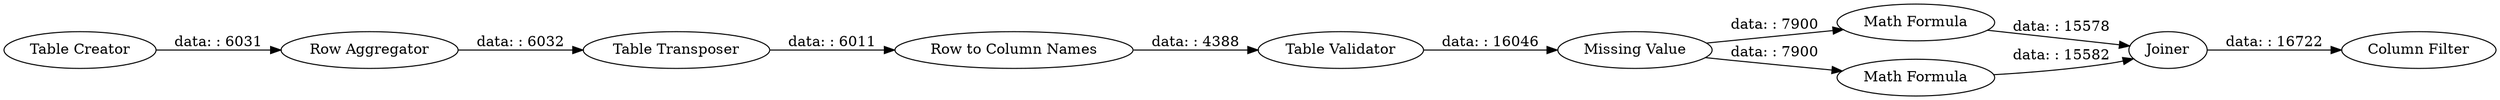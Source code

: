 digraph {
	"-2554527041244162082_6" [label="Math Formula"]
	"-2554527041244162082_12" [label=Joiner]
	"-2554527041244162082_4" [label="Table Transposer"]
	"-2554527041244162082_9" [label="Table Validator"]
	"-2554527041244162082_3" [label="Math Formula"]
	"-2554527041244162082_5" [label="Row to Column Names"]
	"-2554527041244162082_2" [label="Row Aggregator"]
	"-2554527041244162082_10" [label="Missing Value"]
	"-2554527041244162082_13" [label="Column Filter"]
	"-2554527041244162082_8" [label="Table Creator"]
	"-2554527041244162082_4" -> "-2554527041244162082_5" [label="data: : 6011"]
	"-2554527041244162082_12" -> "-2554527041244162082_13" [label="data: : 16722"]
	"-2554527041244162082_6" -> "-2554527041244162082_12" [label="data: : 15578"]
	"-2554527041244162082_10" -> "-2554527041244162082_6" [label="data: : 7900"]
	"-2554527041244162082_2" -> "-2554527041244162082_4" [label="data: : 6032"]
	"-2554527041244162082_10" -> "-2554527041244162082_3" [label="data: : 7900"]
	"-2554527041244162082_9" -> "-2554527041244162082_10" [label="data: : 16046"]
	"-2554527041244162082_5" -> "-2554527041244162082_9" [label="data: : 4388"]
	"-2554527041244162082_3" -> "-2554527041244162082_12" [label="data: : 15582"]
	"-2554527041244162082_8" -> "-2554527041244162082_2" [label="data: : 6031"]
	rankdir=LR
}
